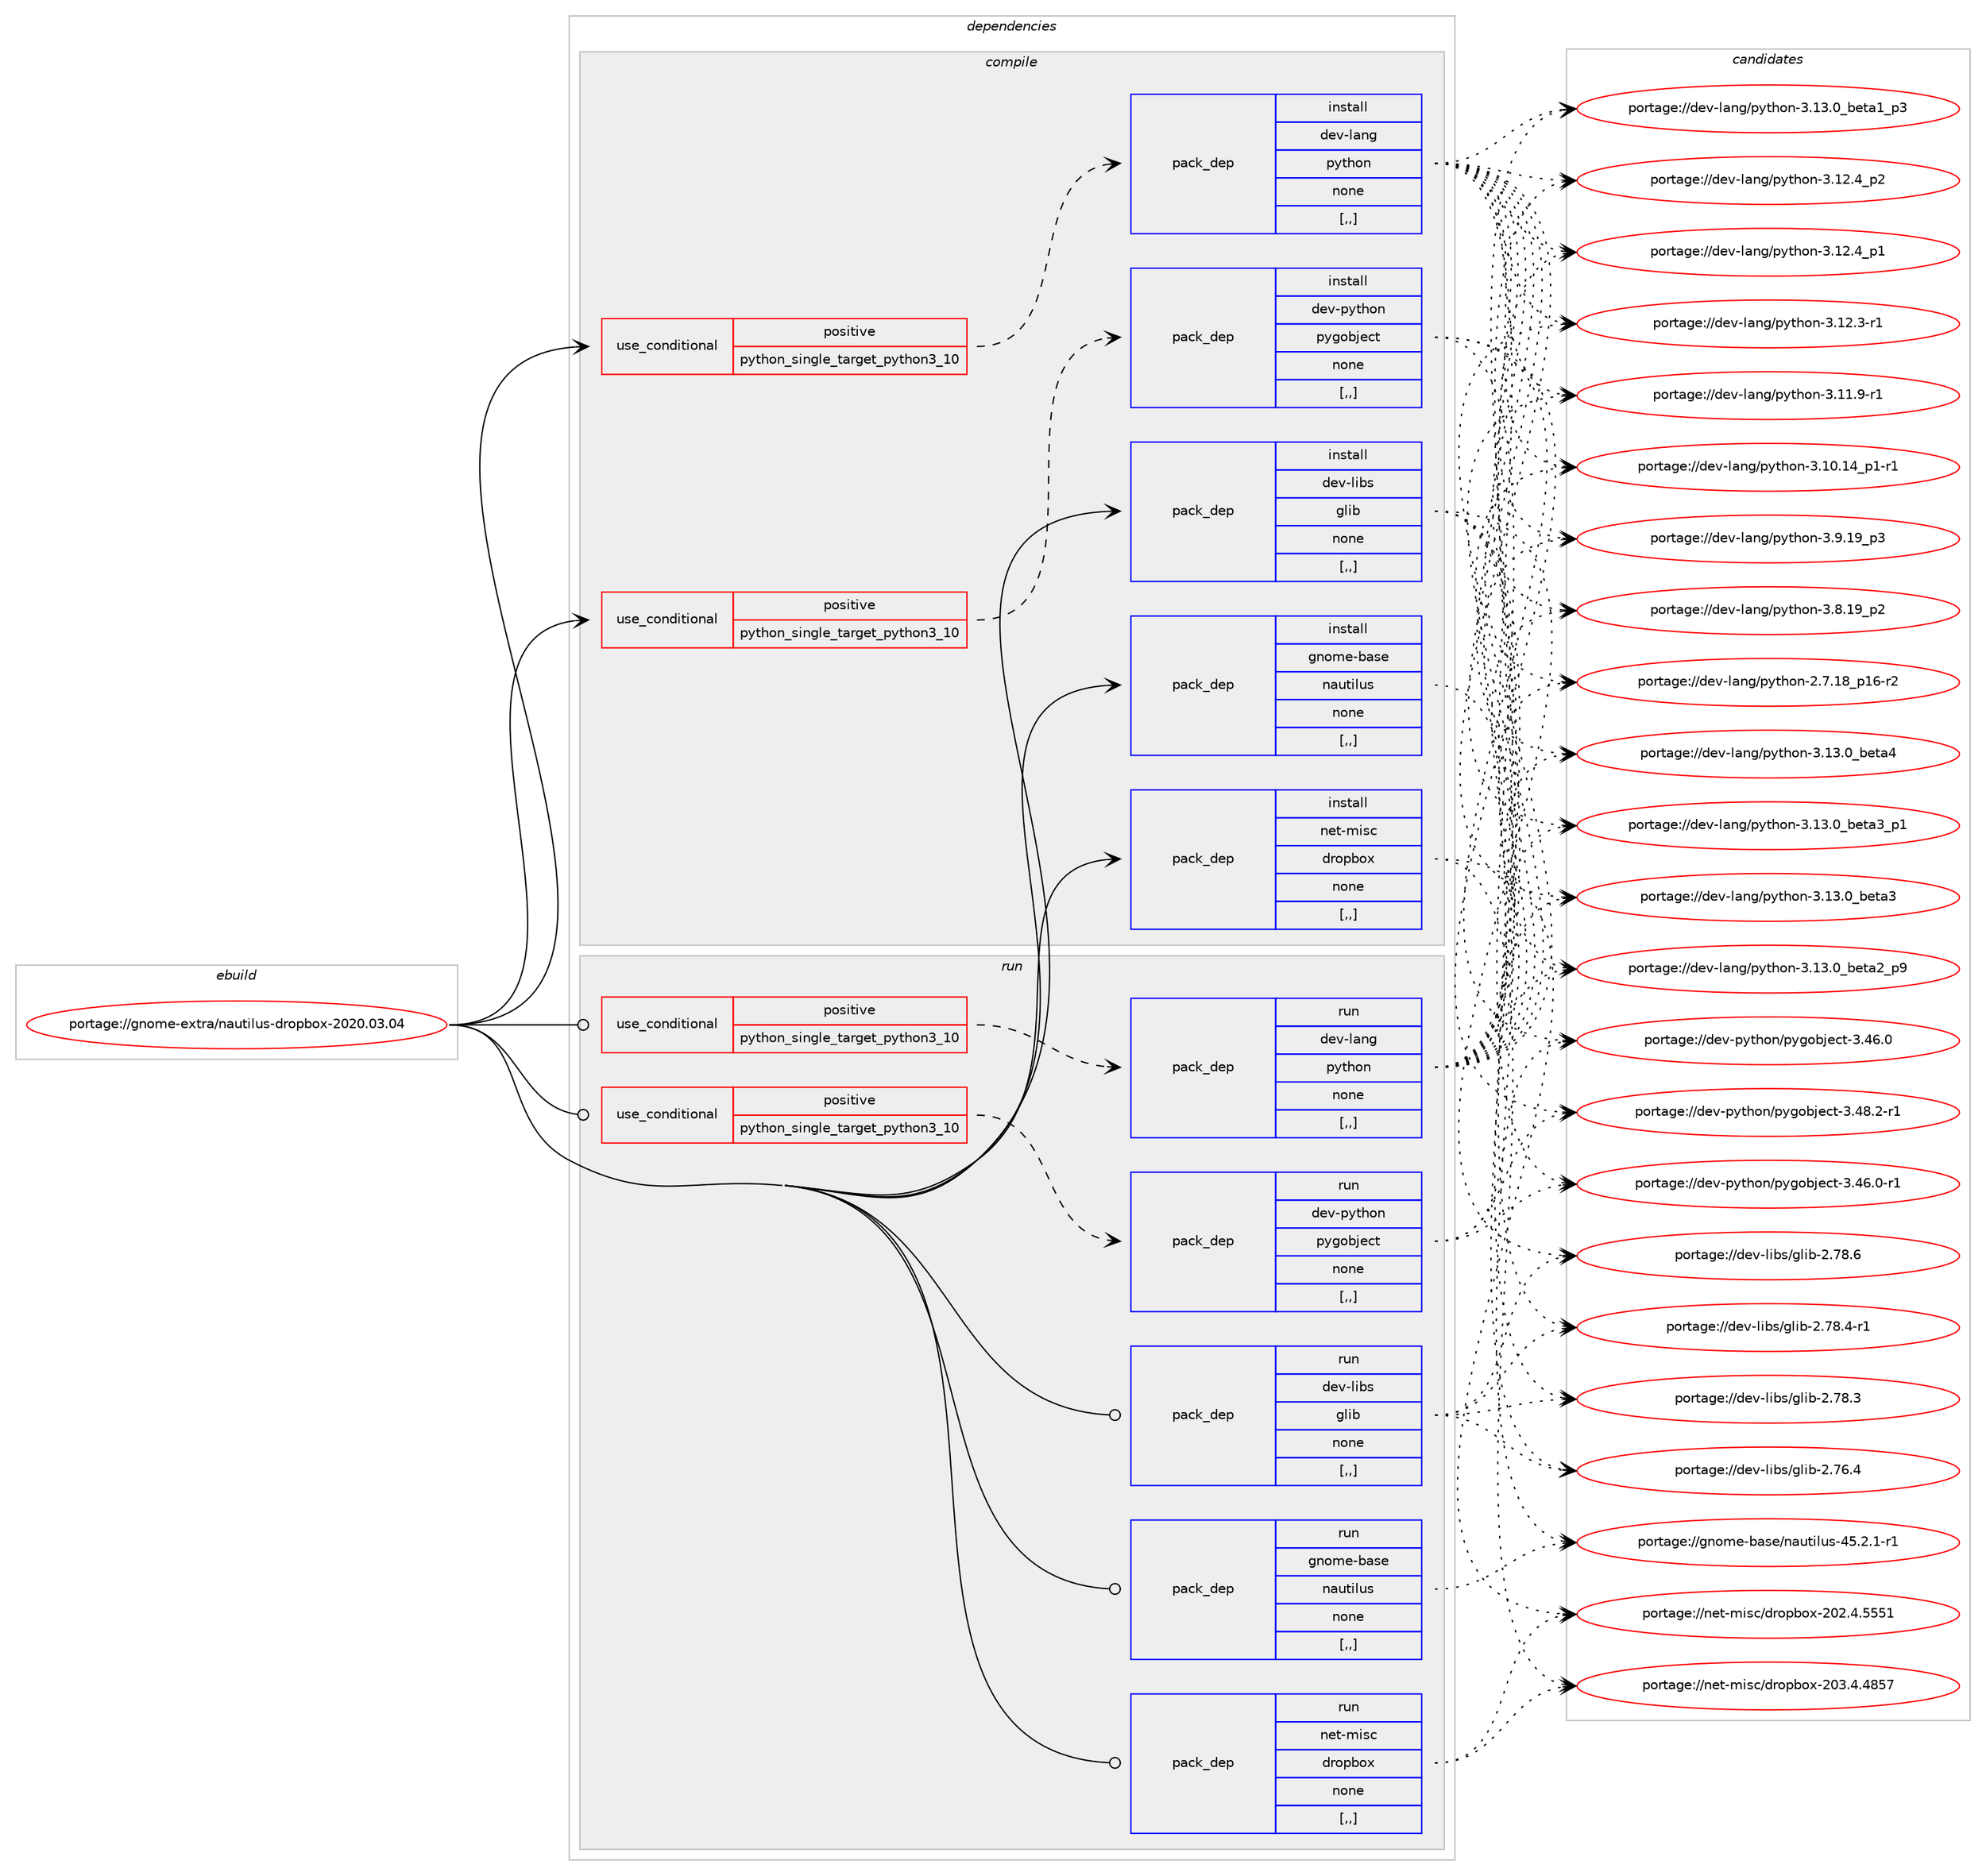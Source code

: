digraph prolog {

# *************
# Graph options
# *************

newrank=true;
concentrate=true;
compound=true;
graph [rankdir=LR,fontname=Helvetica,fontsize=10,ranksep=1.5];#, ranksep=2.5, nodesep=0.2];
edge  [arrowhead=vee];
node  [fontname=Helvetica,fontsize=10];

# **********
# The ebuild
# **********

subgraph cluster_leftcol {
color=gray;
label=<<i>ebuild</i>>;
id [label="portage://gnome-extra/nautilus-dropbox-2020.03.04", color=red, width=4, href="../gnome-extra/nautilus-dropbox-2020.03.04.svg"];
}

# ****************
# The dependencies
# ****************

subgraph cluster_midcol {
color=gray;
label=<<i>dependencies</i>>;
subgraph cluster_compile {
fillcolor="#eeeeee";
style=filled;
label=<<i>compile</i>>;
subgraph cond66184 {
dependency241537 [label=<<TABLE BORDER="0" CELLBORDER="1" CELLSPACING="0" CELLPADDING="4"><TR><TD ROWSPAN="3" CELLPADDING="10">use_conditional</TD></TR><TR><TD>positive</TD></TR><TR><TD>python_single_target_python3_10</TD></TR></TABLE>>, shape=none, color=red];
subgraph pack173806 {
dependency241538 [label=<<TABLE BORDER="0" CELLBORDER="1" CELLSPACING="0" CELLPADDING="4" WIDTH="220"><TR><TD ROWSPAN="6" CELLPADDING="30">pack_dep</TD></TR><TR><TD WIDTH="110">install</TD></TR><TR><TD>dev-lang</TD></TR><TR><TD>python</TD></TR><TR><TD>none</TD></TR><TR><TD>[,,]</TD></TR></TABLE>>, shape=none, color=blue];
}
dependency241537:e -> dependency241538:w [weight=20,style="dashed",arrowhead="vee"];
}
id:e -> dependency241537:w [weight=20,style="solid",arrowhead="vee"];
subgraph cond66185 {
dependency241539 [label=<<TABLE BORDER="0" CELLBORDER="1" CELLSPACING="0" CELLPADDING="4"><TR><TD ROWSPAN="3" CELLPADDING="10">use_conditional</TD></TR><TR><TD>positive</TD></TR><TR><TD>python_single_target_python3_10</TD></TR></TABLE>>, shape=none, color=red];
subgraph pack173807 {
dependency241540 [label=<<TABLE BORDER="0" CELLBORDER="1" CELLSPACING="0" CELLPADDING="4" WIDTH="220"><TR><TD ROWSPAN="6" CELLPADDING="30">pack_dep</TD></TR><TR><TD WIDTH="110">install</TD></TR><TR><TD>dev-python</TD></TR><TR><TD>pygobject</TD></TR><TR><TD>none</TD></TR><TR><TD>[,,]</TD></TR></TABLE>>, shape=none, color=blue];
}
dependency241539:e -> dependency241540:w [weight=20,style="dashed",arrowhead="vee"];
}
id:e -> dependency241539:w [weight=20,style="solid",arrowhead="vee"];
subgraph pack173808 {
dependency241541 [label=<<TABLE BORDER="0" CELLBORDER="1" CELLSPACING="0" CELLPADDING="4" WIDTH="220"><TR><TD ROWSPAN="6" CELLPADDING="30">pack_dep</TD></TR><TR><TD WIDTH="110">install</TD></TR><TR><TD>dev-libs</TD></TR><TR><TD>glib</TD></TR><TR><TD>none</TD></TR><TR><TD>[,,]</TD></TR></TABLE>>, shape=none, color=blue];
}
id:e -> dependency241541:w [weight=20,style="solid",arrowhead="vee"];
subgraph pack173809 {
dependency241542 [label=<<TABLE BORDER="0" CELLBORDER="1" CELLSPACING="0" CELLPADDING="4" WIDTH="220"><TR><TD ROWSPAN="6" CELLPADDING="30">pack_dep</TD></TR><TR><TD WIDTH="110">install</TD></TR><TR><TD>gnome-base</TD></TR><TR><TD>nautilus</TD></TR><TR><TD>none</TD></TR><TR><TD>[,,]</TD></TR></TABLE>>, shape=none, color=blue];
}
id:e -> dependency241542:w [weight=20,style="solid",arrowhead="vee"];
subgraph pack173810 {
dependency241543 [label=<<TABLE BORDER="0" CELLBORDER="1" CELLSPACING="0" CELLPADDING="4" WIDTH="220"><TR><TD ROWSPAN="6" CELLPADDING="30">pack_dep</TD></TR><TR><TD WIDTH="110">install</TD></TR><TR><TD>net-misc</TD></TR><TR><TD>dropbox</TD></TR><TR><TD>none</TD></TR><TR><TD>[,,]</TD></TR></TABLE>>, shape=none, color=blue];
}
id:e -> dependency241543:w [weight=20,style="solid",arrowhead="vee"];
}
subgraph cluster_compileandrun {
fillcolor="#eeeeee";
style=filled;
label=<<i>compile and run</i>>;
}
subgraph cluster_run {
fillcolor="#eeeeee";
style=filled;
label=<<i>run</i>>;
subgraph cond66186 {
dependency241544 [label=<<TABLE BORDER="0" CELLBORDER="1" CELLSPACING="0" CELLPADDING="4"><TR><TD ROWSPAN="3" CELLPADDING="10">use_conditional</TD></TR><TR><TD>positive</TD></TR><TR><TD>python_single_target_python3_10</TD></TR></TABLE>>, shape=none, color=red];
subgraph pack173811 {
dependency241545 [label=<<TABLE BORDER="0" CELLBORDER="1" CELLSPACING="0" CELLPADDING="4" WIDTH="220"><TR><TD ROWSPAN="6" CELLPADDING="30">pack_dep</TD></TR><TR><TD WIDTH="110">run</TD></TR><TR><TD>dev-lang</TD></TR><TR><TD>python</TD></TR><TR><TD>none</TD></TR><TR><TD>[,,]</TD></TR></TABLE>>, shape=none, color=blue];
}
dependency241544:e -> dependency241545:w [weight=20,style="dashed",arrowhead="vee"];
}
id:e -> dependency241544:w [weight=20,style="solid",arrowhead="odot"];
subgraph cond66187 {
dependency241546 [label=<<TABLE BORDER="0" CELLBORDER="1" CELLSPACING="0" CELLPADDING="4"><TR><TD ROWSPAN="3" CELLPADDING="10">use_conditional</TD></TR><TR><TD>positive</TD></TR><TR><TD>python_single_target_python3_10</TD></TR></TABLE>>, shape=none, color=red];
subgraph pack173812 {
dependency241547 [label=<<TABLE BORDER="0" CELLBORDER="1" CELLSPACING="0" CELLPADDING="4" WIDTH="220"><TR><TD ROWSPAN="6" CELLPADDING="30">pack_dep</TD></TR><TR><TD WIDTH="110">run</TD></TR><TR><TD>dev-python</TD></TR><TR><TD>pygobject</TD></TR><TR><TD>none</TD></TR><TR><TD>[,,]</TD></TR></TABLE>>, shape=none, color=blue];
}
dependency241546:e -> dependency241547:w [weight=20,style="dashed",arrowhead="vee"];
}
id:e -> dependency241546:w [weight=20,style="solid",arrowhead="odot"];
subgraph pack173813 {
dependency241548 [label=<<TABLE BORDER="0" CELLBORDER="1" CELLSPACING="0" CELLPADDING="4" WIDTH="220"><TR><TD ROWSPAN="6" CELLPADDING="30">pack_dep</TD></TR><TR><TD WIDTH="110">run</TD></TR><TR><TD>dev-libs</TD></TR><TR><TD>glib</TD></TR><TR><TD>none</TD></TR><TR><TD>[,,]</TD></TR></TABLE>>, shape=none, color=blue];
}
id:e -> dependency241548:w [weight=20,style="solid",arrowhead="odot"];
subgraph pack173814 {
dependency241549 [label=<<TABLE BORDER="0" CELLBORDER="1" CELLSPACING="0" CELLPADDING="4" WIDTH="220"><TR><TD ROWSPAN="6" CELLPADDING="30">pack_dep</TD></TR><TR><TD WIDTH="110">run</TD></TR><TR><TD>gnome-base</TD></TR><TR><TD>nautilus</TD></TR><TR><TD>none</TD></TR><TR><TD>[,,]</TD></TR></TABLE>>, shape=none, color=blue];
}
id:e -> dependency241549:w [weight=20,style="solid",arrowhead="odot"];
subgraph pack173815 {
dependency241550 [label=<<TABLE BORDER="0" CELLBORDER="1" CELLSPACING="0" CELLPADDING="4" WIDTH="220"><TR><TD ROWSPAN="6" CELLPADDING="30">pack_dep</TD></TR><TR><TD WIDTH="110">run</TD></TR><TR><TD>net-misc</TD></TR><TR><TD>dropbox</TD></TR><TR><TD>none</TD></TR><TR><TD>[,,]</TD></TR></TABLE>>, shape=none, color=blue];
}
id:e -> dependency241550:w [weight=20,style="solid",arrowhead="odot"];
}
}

# **************
# The candidates
# **************

subgraph cluster_choices {
rank=same;
color=gray;
label=<<i>candidates</i>>;

subgraph choice173806 {
color=black;
nodesep=1;
choice1001011184510897110103471121211161041111104551464951464895981011169752 [label="portage://dev-lang/python-3.13.0_beta4", color=red, width=4,href="../dev-lang/python-3.13.0_beta4.svg"];
choice10010111845108971101034711212111610411111045514649514648959810111697519511249 [label="portage://dev-lang/python-3.13.0_beta3_p1", color=red, width=4,href="../dev-lang/python-3.13.0_beta3_p1.svg"];
choice1001011184510897110103471121211161041111104551464951464895981011169751 [label="portage://dev-lang/python-3.13.0_beta3", color=red, width=4,href="../dev-lang/python-3.13.0_beta3.svg"];
choice10010111845108971101034711212111610411111045514649514648959810111697509511257 [label="portage://dev-lang/python-3.13.0_beta2_p9", color=red, width=4,href="../dev-lang/python-3.13.0_beta2_p9.svg"];
choice10010111845108971101034711212111610411111045514649514648959810111697499511251 [label="portage://dev-lang/python-3.13.0_beta1_p3", color=red, width=4,href="../dev-lang/python-3.13.0_beta1_p3.svg"];
choice100101118451089711010347112121116104111110455146495046529511250 [label="portage://dev-lang/python-3.12.4_p2", color=red, width=4,href="../dev-lang/python-3.12.4_p2.svg"];
choice100101118451089711010347112121116104111110455146495046529511249 [label="portage://dev-lang/python-3.12.4_p1", color=red, width=4,href="../dev-lang/python-3.12.4_p1.svg"];
choice100101118451089711010347112121116104111110455146495046514511449 [label="portage://dev-lang/python-3.12.3-r1", color=red, width=4,href="../dev-lang/python-3.12.3-r1.svg"];
choice100101118451089711010347112121116104111110455146494946574511449 [label="portage://dev-lang/python-3.11.9-r1", color=red, width=4,href="../dev-lang/python-3.11.9-r1.svg"];
choice100101118451089711010347112121116104111110455146494846495295112494511449 [label="portage://dev-lang/python-3.10.14_p1-r1", color=red, width=4,href="../dev-lang/python-3.10.14_p1-r1.svg"];
choice100101118451089711010347112121116104111110455146574649579511251 [label="portage://dev-lang/python-3.9.19_p3", color=red, width=4,href="../dev-lang/python-3.9.19_p3.svg"];
choice100101118451089711010347112121116104111110455146564649579511250 [label="portage://dev-lang/python-3.8.19_p2", color=red, width=4,href="../dev-lang/python-3.8.19_p2.svg"];
choice100101118451089711010347112121116104111110455046554649569511249544511450 [label="portage://dev-lang/python-2.7.18_p16-r2", color=red, width=4,href="../dev-lang/python-2.7.18_p16-r2.svg"];
dependency241538:e -> choice1001011184510897110103471121211161041111104551464951464895981011169752:w [style=dotted,weight="100"];
dependency241538:e -> choice10010111845108971101034711212111610411111045514649514648959810111697519511249:w [style=dotted,weight="100"];
dependency241538:e -> choice1001011184510897110103471121211161041111104551464951464895981011169751:w [style=dotted,weight="100"];
dependency241538:e -> choice10010111845108971101034711212111610411111045514649514648959810111697509511257:w [style=dotted,weight="100"];
dependency241538:e -> choice10010111845108971101034711212111610411111045514649514648959810111697499511251:w [style=dotted,weight="100"];
dependency241538:e -> choice100101118451089711010347112121116104111110455146495046529511250:w [style=dotted,weight="100"];
dependency241538:e -> choice100101118451089711010347112121116104111110455146495046529511249:w [style=dotted,weight="100"];
dependency241538:e -> choice100101118451089711010347112121116104111110455146495046514511449:w [style=dotted,weight="100"];
dependency241538:e -> choice100101118451089711010347112121116104111110455146494946574511449:w [style=dotted,weight="100"];
dependency241538:e -> choice100101118451089711010347112121116104111110455146494846495295112494511449:w [style=dotted,weight="100"];
dependency241538:e -> choice100101118451089711010347112121116104111110455146574649579511251:w [style=dotted,weight="100"];
dependency241538:e -> choice100101118451089711010347112121116104111110455146564649579511250:w [style=dotted,weight="100"];
dependency241538:e -> choice100101118451089711010347112121116104111110455046554649569511249544511450:w [style=dotted,weight="100"];
}
subgraph choice173807 {
color=black;
nodesep=1;
choice10010111845112121116104111110471121211031119810610199116455146525646504511449 [label="portage://dev-python/pygobject-3.48.2-r1", color=red, width=4,href="../dev-python/pygobject-3.48.2-r1.svg"];
choice10010111845112121116104111110471121211031119810610199116455146525446484511449 [label="portage://dev-python/pygobject-3.46.0-r1", color=red, width=4,href="../dev-python/pygobject-3.46.0-r1.svg"];
choice1001011184511212111610411111047112121103111981061019911645514652544648 [label="portage://dev-python/pygobject-3.46.0", color=red, width=4,href="../dev-python/pygobject-3.46.0.svg"];
dependency241540:e -> choice10010111845112121116104111110471121211031119810610199116455146525646504511449:w [style=dotted,weight="100"];
dependency241540:e -> choice10010111845112121116104111110471121211031119810610199116455146525446484511449:w [style=dotted,weight="100"];
dependency241540:e -> choice1001011184511212111610411111047112121103111981061019911645514652544648:w [style=dotted,weight="100"];
}
subgraph choice173808 {
color=black;
nodesep=1;
choice1001011184510810598115471031081059845504655564654 [label="portage://dev-libs/glib-2.78.6", color=red, width=4,href="../dev-libs/glib-2.78.6.svg"];
choice10010111845108105981154710310810598455046555646524511449 [label="portage://dev-libs/glib-2.78.4-r1", color=red, width=4,href="../dev-libs/glib-2.78.4-r1.svg"];
choice1001011184510810598115471031081059845504655564651 [label="portage://dev-libs/glib-2.78.3", color=red, width=4,href="../dev-libs/glib-2.78.3.svg"];
choice1001011184510810598115471031081059845504655544652 [label="portage://dev-libs/glib-2.76.4", color=red, width=4,href="../dev-libs/glib-2.76.4.svg"];
dependency241541:e -> choice1001011184510810598115471031081059845504655564654:w [style=dotted,weight="100"];
dependency241541:e -> choice10010111845108105981154710310810598455046555646524511449:w [style=dotted,weight="100"];
dependency241541:e -> choice1001011184510810598115471031081059845504655564651:w [style=dotted,weight="100"];
dependency241541:e -> choice1001011184510810598115471031081059845504655544652:w [style=dotted,weight="100"];
}
subgraph choice173809 {
color=black;
nodesep=1;
choice1031101111091014598971151014711097117116105108117115455253465046494511449 [label="portage://gnome-base/nautilus-45.2.1-r1", color=red, width=4,href="../gnome-base/nautilus-45.2.1-r1.svg"];
dependency241542:e -> choice1031101111091014598971151014711097117116105108117115455253465046494511449:w [style=dotted,weight="100"];
}
subgraph choice173810 {
color=black;
nodesep=1;
choice110101116451091051159947100114111112981111204550485146524652565355 [label="portage://net-misc/dropbox-203.4.4857", color=red, width=4,href="../net-misc/dropbox-203.4.4857.svg"];
choice110101116451091051159947100114111112981111204550485046524653535349 [label="portage://net-misc/dropbox-202.4.5551", color=red, width=4,href="../net-misc/dropbox-202.4.5551.svg"];
dependency241543:e -> choice110101116451091051159947100114111112981111204550485146524652565355:w [style=dotted,weight="100"];
dependency241543:e -> choice110101116451091051159947100114111112981111204550485046524653535349:w [style=dotted,weight="100"];
}
subgraph choice173811 {
color=black;
nodesep=1;
choice1001011184510897110103471121211161041111104551464951464895981011169752 [label="portage://dev-lang/python-3.13.0_beta4", color=red, width=4,href="../dev-lang/python-3.13.0_beta4.svg"];
choice10010111845108971101034711212111610411111045514649514648959810111697519511249 [label="portage://dev-lang/python-3.13.0_beta3_p1", color=red, width=4,href="../dev-lang/python-3.13.0_beta3_p1.svg"];
choice1001011184510897110103471121211161041111104551464951464895981011169751 [label="portage://dev-lang/python-3.13.0_beta3", color=red, width=4,href="../dev-lang/python-3.13.0_beta3.svg"];
choice10010111845108971101034711212111610411111045514649514648959810111697509511257 [label="portage://dev-lang/python-3.13.0_beta2_p9", color=red, width=4,href="../dev-lang/python-3.13.0_beta2_p9.svg"];
choice10010111845108971101034711212111610411111045514649514648959810111697499511251 [label="portage://dev-lang/python-3.13.0_beta1_p3", color=red, width=4,href="../dev-lang/python-3.13.0_beta1_p3.svg"];
choice100101118451089711010347112121116104111110455146495046529511250 [label="portage://dev-lang/python-3.12.4_p2", color=red, width=4,href="../dev-lang/python-3.12.4_p2.svg"];
choice100101118451089711010347112121116104111110455146495046529511249 [label="portage://dev-lang/python-3.12.4_p1", color=red, width=4,href="../dev-lang/python-3.12.4_p1.svg"];
choice100101118451089711010347112121116104111110455146495046514511449 [label="portage://dev-lang/python-3.12.3-r1", color=red, width=4,href="../dev-lang/python-3.12.3-r1.svg"];
choice100101118451089711010347112121116104111110455146494946574511449 [label="portage://dev-lang/python-3.11.9-r1", color=red, width=4,href="../dev-lang/python-3.11.9-r1.svg"];
choice100101118451089711010347112121116104111110455146494846495295112494511449 [label="portage://dev-lang/python-3.10.14_p1-r1", color=red, width=4,href="../dev-lang/python-3.10.14_p1-r1.svg"];
choice100101118451089711010347112121116104111110455146574649579511251 [label="portage://dev-lang/python-3.9.19_p3", color=red, width=4,href="../dev-lang/python-3.9.19_p3.svg"];
choice100101118451089711010347112121116104111110455146564649579511250 [label="portage://dev-lang/python-3.8.19_p2", color=red, width=4,href="../dev-lang/python-3.8.19_p2.svg"];
choice100101118451089711010347112121116104111110455046554649569511249544511450 [label="portage://dev-lang/python-2.7.18_p16-r2", color=red, width=4,href="../dev-lang/python-2.7.18_p16-r2.svg"];
dependency241545:e -> choice1001011184510897110103471121211161041111104551464951464895981011169752:w [style=dotted,weight="100"];
dependency241545:e -> choice10010111845108971101034711212111610411111045514649514648959810111697519511249:w [style=dotted,weight="100"];
dependency241545:e -> choice1001011184510897110103471121211161041111104551464951464895981011169751:w [style=dotted,weight="100"];
dependency241545:e -> choice10010111845108971101034711212111610411111045514649514648959810111697509511257:w [style=dotted,weight="100"];
dependency241545:e -> choice10010111845108971101034711212111610411111045514649514648959810111697499511251:w [style=dotted,weight="100"];
dependency241545:e -> choice100101118451089711010347112121116104111110455146495046529511250:w [style=dotted,weight="100"];
dependency241545:e -> choice100101118451089711010347112121116104111110455146495046529511249:w [style=dotted,weight="100"];
dependency241545:e -> choice100101118451089711010347112121116104111110455146495046514511449:w [style=dotted,weight="100"];
dependency241545:e -> choice100101118451089711010347112121116104111110455146494946574511449:w [style=dotted,weight="100"];
dependency241545:e -> choice100101118451089711010347112121116104111110455146494846495295112494511449:w [style=dotted,weight="100"];
dependency241545:e -> choice100101118451089711010347112121116104111110455146574649579511251:w [style=dotted,weight="100"];
dependency241545:e -> choice100101118451089711010347112121116104111110455146564649579511250:w [style=dotted,weight="100"];
dependency241545:e -> choice100101118451089711010347112121116104111110455046554649569511249544511450:w [style=dotted,weight="100"];
}
subgraph choice173812 {
color=black;
nodesep=1;
choice10010111845112121116104111110471121211031119810610199116455146525646504511449 [label="portage://dev-python/pygobject-3.48.2-r1", color=red, width=4,href="../dev-python/pygobject-3.48.2-r1.svg"];
choice10010111845112121116104111110471121211031119810610199116455146525446484511449 [label="portage://dev-python/pygobject-3.46.0-r1", color=red, width=4,href="../dev-python/pygobject-3.46.0-r1.svg"];
choice1001011184511212111610411111047112121103111981061019911645514652544648 [label="portage://dev-python/pygobject-3.46.0", color=red, width=4,href="../dev-python/pygobject-3.46.0.svg"];
dependency241547:e -> choice10010111845112121116104111110471121211031119810610199116455146525646504511449:w [style=dotted,weight="100"];
dependency241547:e -> choice10010111845112121116104111110471121211031119810610199116455146525446484511449:w [style=dotted,weight="100"];
dependency241547:e -> choice1001011184511212111610411111047112121103111981061019911645514652544648:w [style=dotted,weight="100"];
}
subgraph choice173813 {
color=black;
nodesep=1;
choice1001011184510810598115471031081059845504655564654 [label="portage://dev-libs/glib-2.78.6", color=red, width=4,href="../dev-libs/glib-2.78.6.svg"];
choice10010111845108105981154710310810598455046555646524511449 [label="portage://dev-libs/glib-2.78.4-r1", color=red, width=4,href="../dev-libs/glib-2.78.4-r1.svg"];
choice1001011184510810598115471031081059845504655564651 [label="portage://dev-libs/glib-2.78.3", color=red, width=4,href="../dev-libs/glib-2.78.3.svg"];
choice1001011184510810598115471031081059845504655544652 [label="portage://dev-libs/glib-2.76.4", color=red, width=4,href="../dev-libs/glib-2.76.4.svg"];
dependency241548:e -> choice1001011184510810598115471031081059845504655564654:w [style=dotted,weight="100"];
dependency241548:e -> choice10010111845108105981154710310810598455046555646524511449:w [style=dotted,weight="100"];
dependency241548:e -> choice1001011184510810598115471031081059845504655564651:w [style=dotted,weight="100"];
dependency241548:e -> choice1001011184510810598115471031081059845504655544652:w [style=dotted,weight="100"];
}
subgraph choice173814 {
color=black;
nodesep=1;
choice1031101111091014598971151014711097117116105108117115455253465046494511449 [label="portage://gnome-base/nautilus-45.2.1-r1", color=red, width=4,href="../gnome-base/nautilus-45.2.1-r1.svg"];
dependency241549:e -> choice1031101111091014598971151014711097117116105108117115455253465046494511449:w [style=dotted,weight="100"];
}
subgraph choice173815 {
color=black;
nodesep=1;
choice110101116451091051159947100114111112981111204550485146524652565355 [label="portage://net-misc/dropbox-203.4.4857", color=red, width=4,href="../net-misc/dropbox-203.4.4857.svg"];
choice110101116451091051159947100114111112981111204550485046524653535349 [label="portage://net-misc/dropbox-202.4.5551", color=red, width=4,href="../net-misc/dropbox-202.4.5551.svg"];
dependency241550:e -> choice110101116451091051159947100114111112981111204550485146524652565355:w [style=dotted,weight="100"];
dependency241550:e -> choice110101116451091051159947100114111112981111204550485046524653535349:w [style=dotted,weight="100"];
}
}

}
